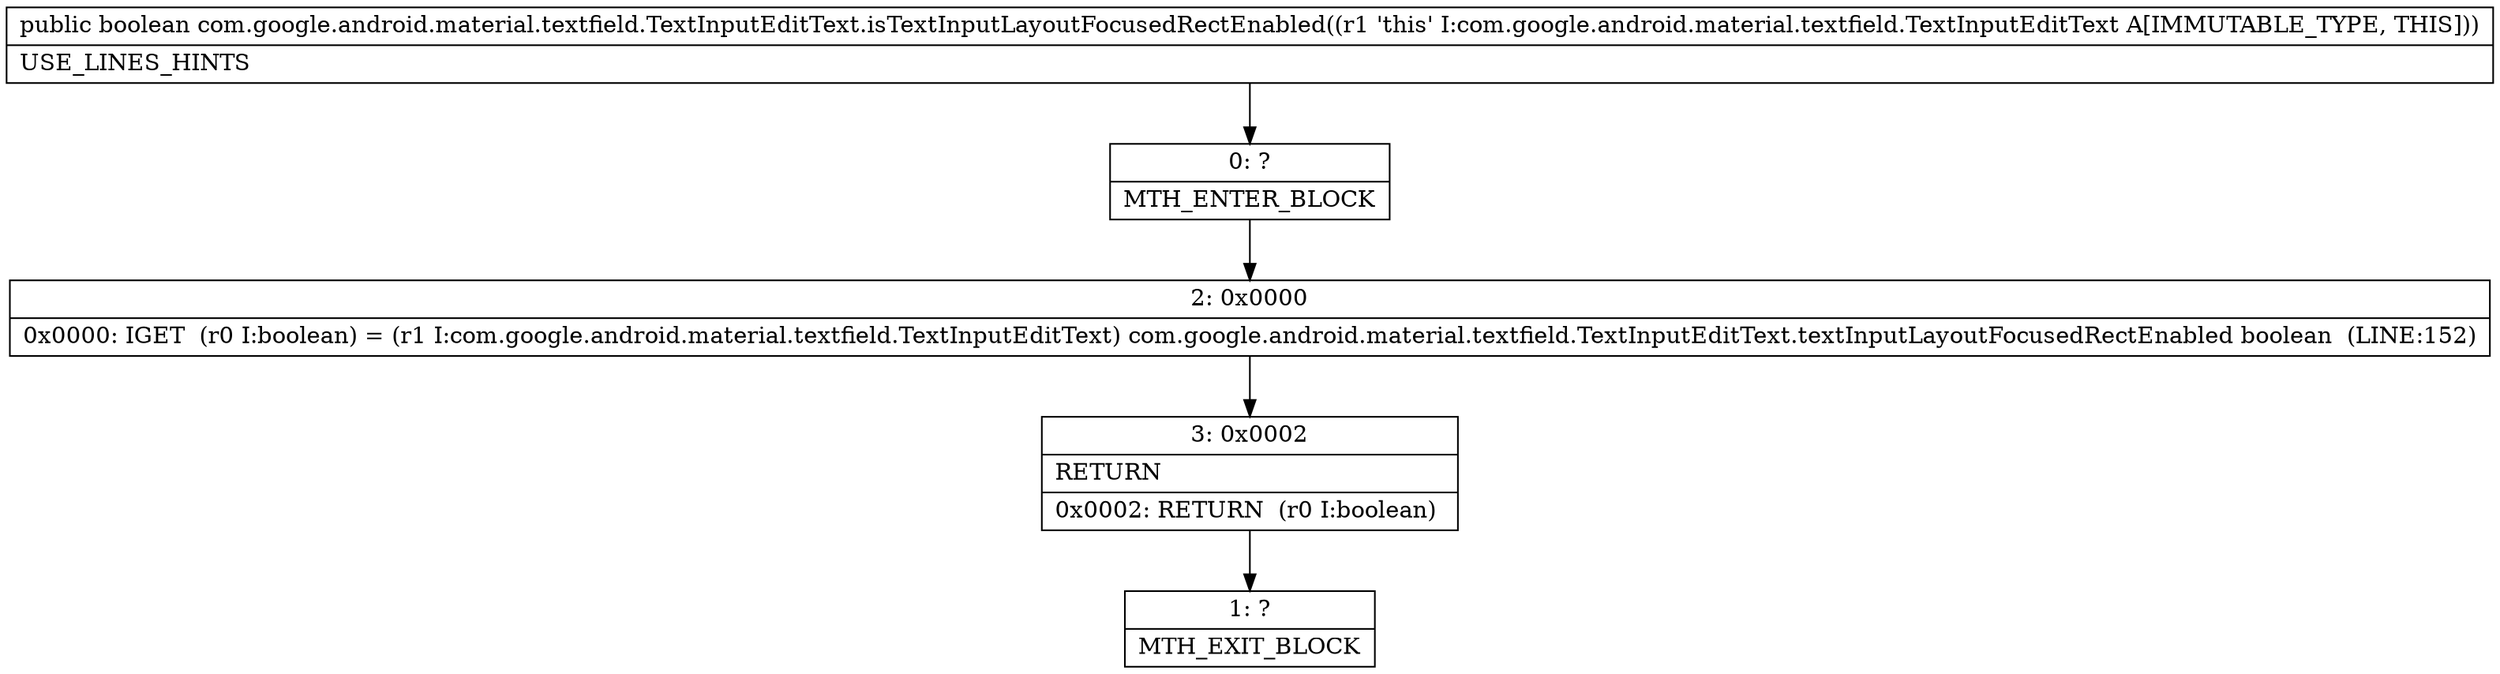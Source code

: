 digraph "CFG forcom.google.android.material.textfield.TextInputEditText.isTextInputLayoutFocusedRectEnabled()Z" {
Node_0 [shape=record,label="{0\:\ ?|MTH_ENTER_BLOCK\l}"];
Node_2 [shape=record,label="{2\:\ 0x0000|0x0000: IGET  (r0 I:boolean) = (r1 I:com.google.android.material.textfield.TextInputEditText) com.google.android.material.textfield.TextInputEditText.textInputLayoutFocusedRectEnabled boolean  (LINE:152)\l}"];
Node_3 [shape=record,label="{3\:\ 0x0002|RETURN\l|0x0002: RETURN  (r0 I:boolean) \l}"];
Node_1 [shape=record,label="{1\:\ ?|MTH_EXIT_BLOCK\l}"];
MethodNode[shape=record,label="{public boolean com.google.android.material.textfield.TextInputEditText.isTextInputLayoutFocusedRectEnabled((r1 'this' I:com.google.android.material.textfield.TextInputEditText A[IMMUTABLE_TYPE, THIS]))  | USE_LINES_HINTS\l}"];
MethodNode -> Node_0;Node_0 -> Node_2;
Node_2 -> Node_3;
Node_3 -> Node_1;
}

